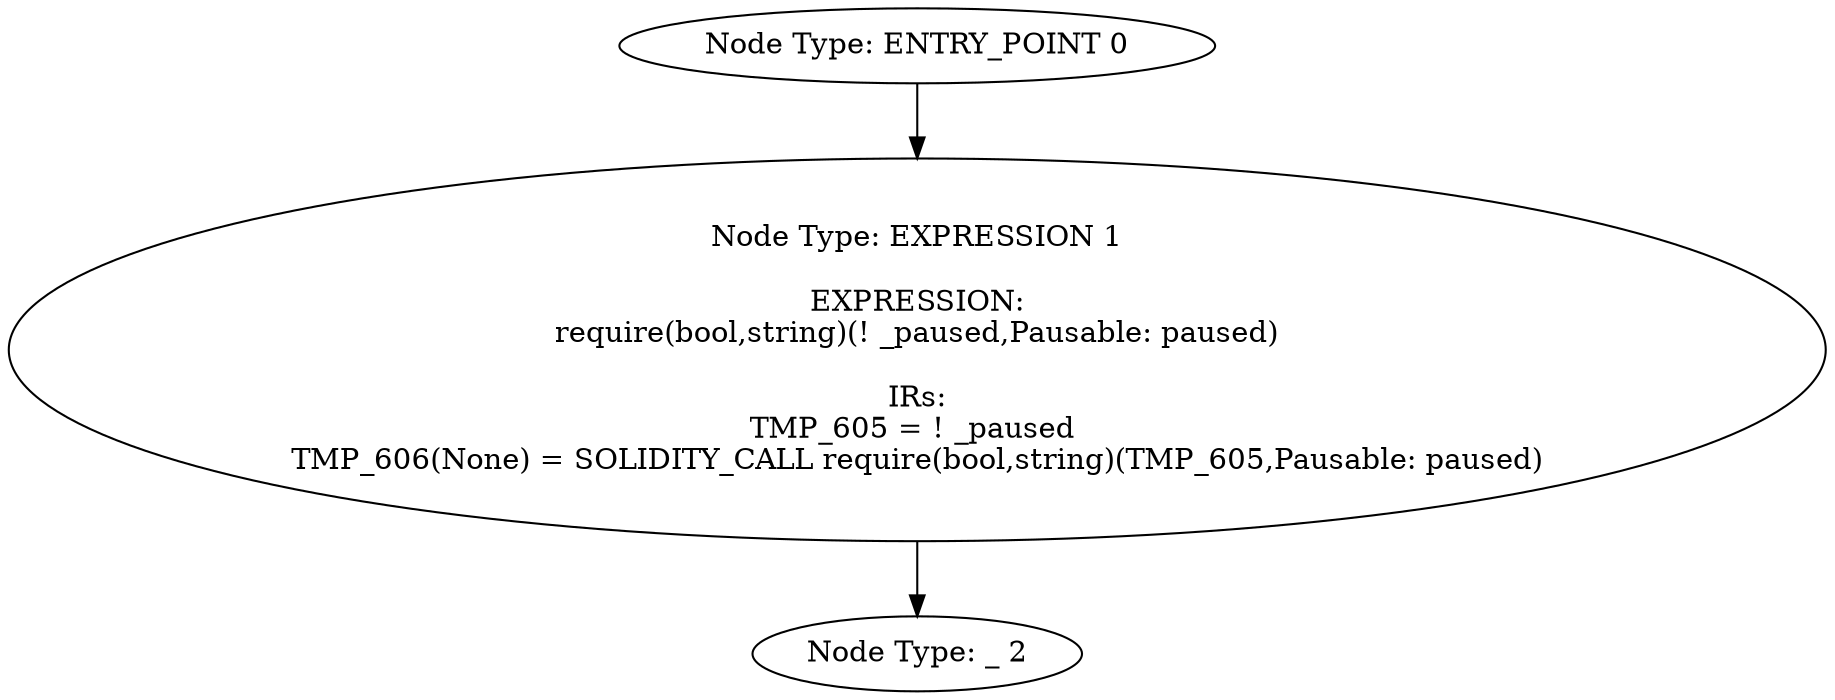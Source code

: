 digraph{
0[label="Node Type: ENTRY_POINT 0
"];
0->1;
1[label="Node Type: EXPRESSION 1

EXPRESSION:
require(bool,string)(! _paused,Pausable: paused)

IRs:
TMP_605 = ! _paused 
TMP_606(None) = SOLIDITY_CALL require(bool,string)(TMP_605,Pausable: paused)"];
1->2;
2[label="Node Type: _ 2
"];
}
